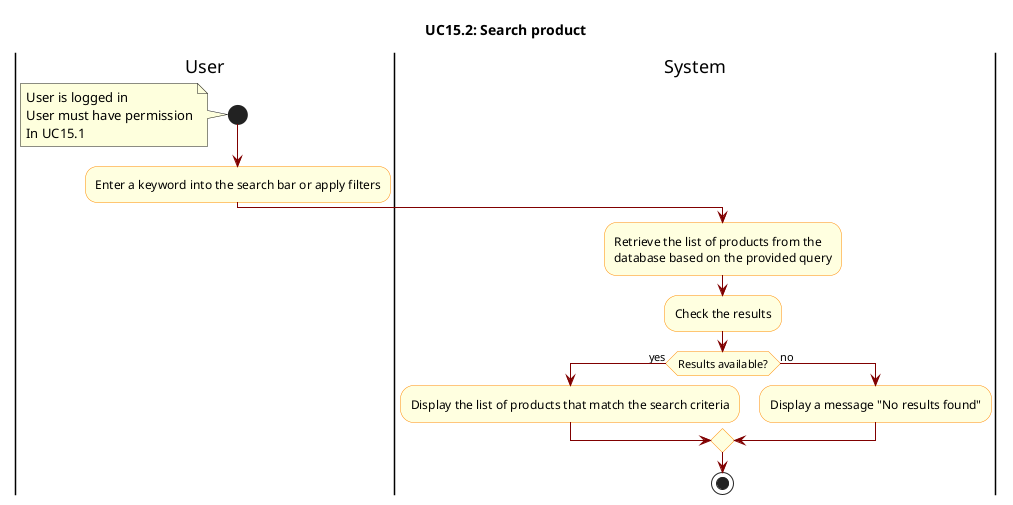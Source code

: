 @startuml

skinparam ActivityBackgroundColor LightYellow
skinparam ActivityBorderColor DarkOrange
skinparam ArrowColor Maroon

title UC15.2: Search product

|User|
start
note left
    User is logged in  
    User must have permission
    In UC15.1
end note

|User|
:Enter a keyword into the search bar or apply filters;

|System|
:Retrieve the list of products from the 
database based on the provided query;
:Check the results;

if(Results available?) then(yes)
    :Display the list of products that match the search criteria;
else(no)
    :Display a message "No results found";
endif

stop

@enduml
